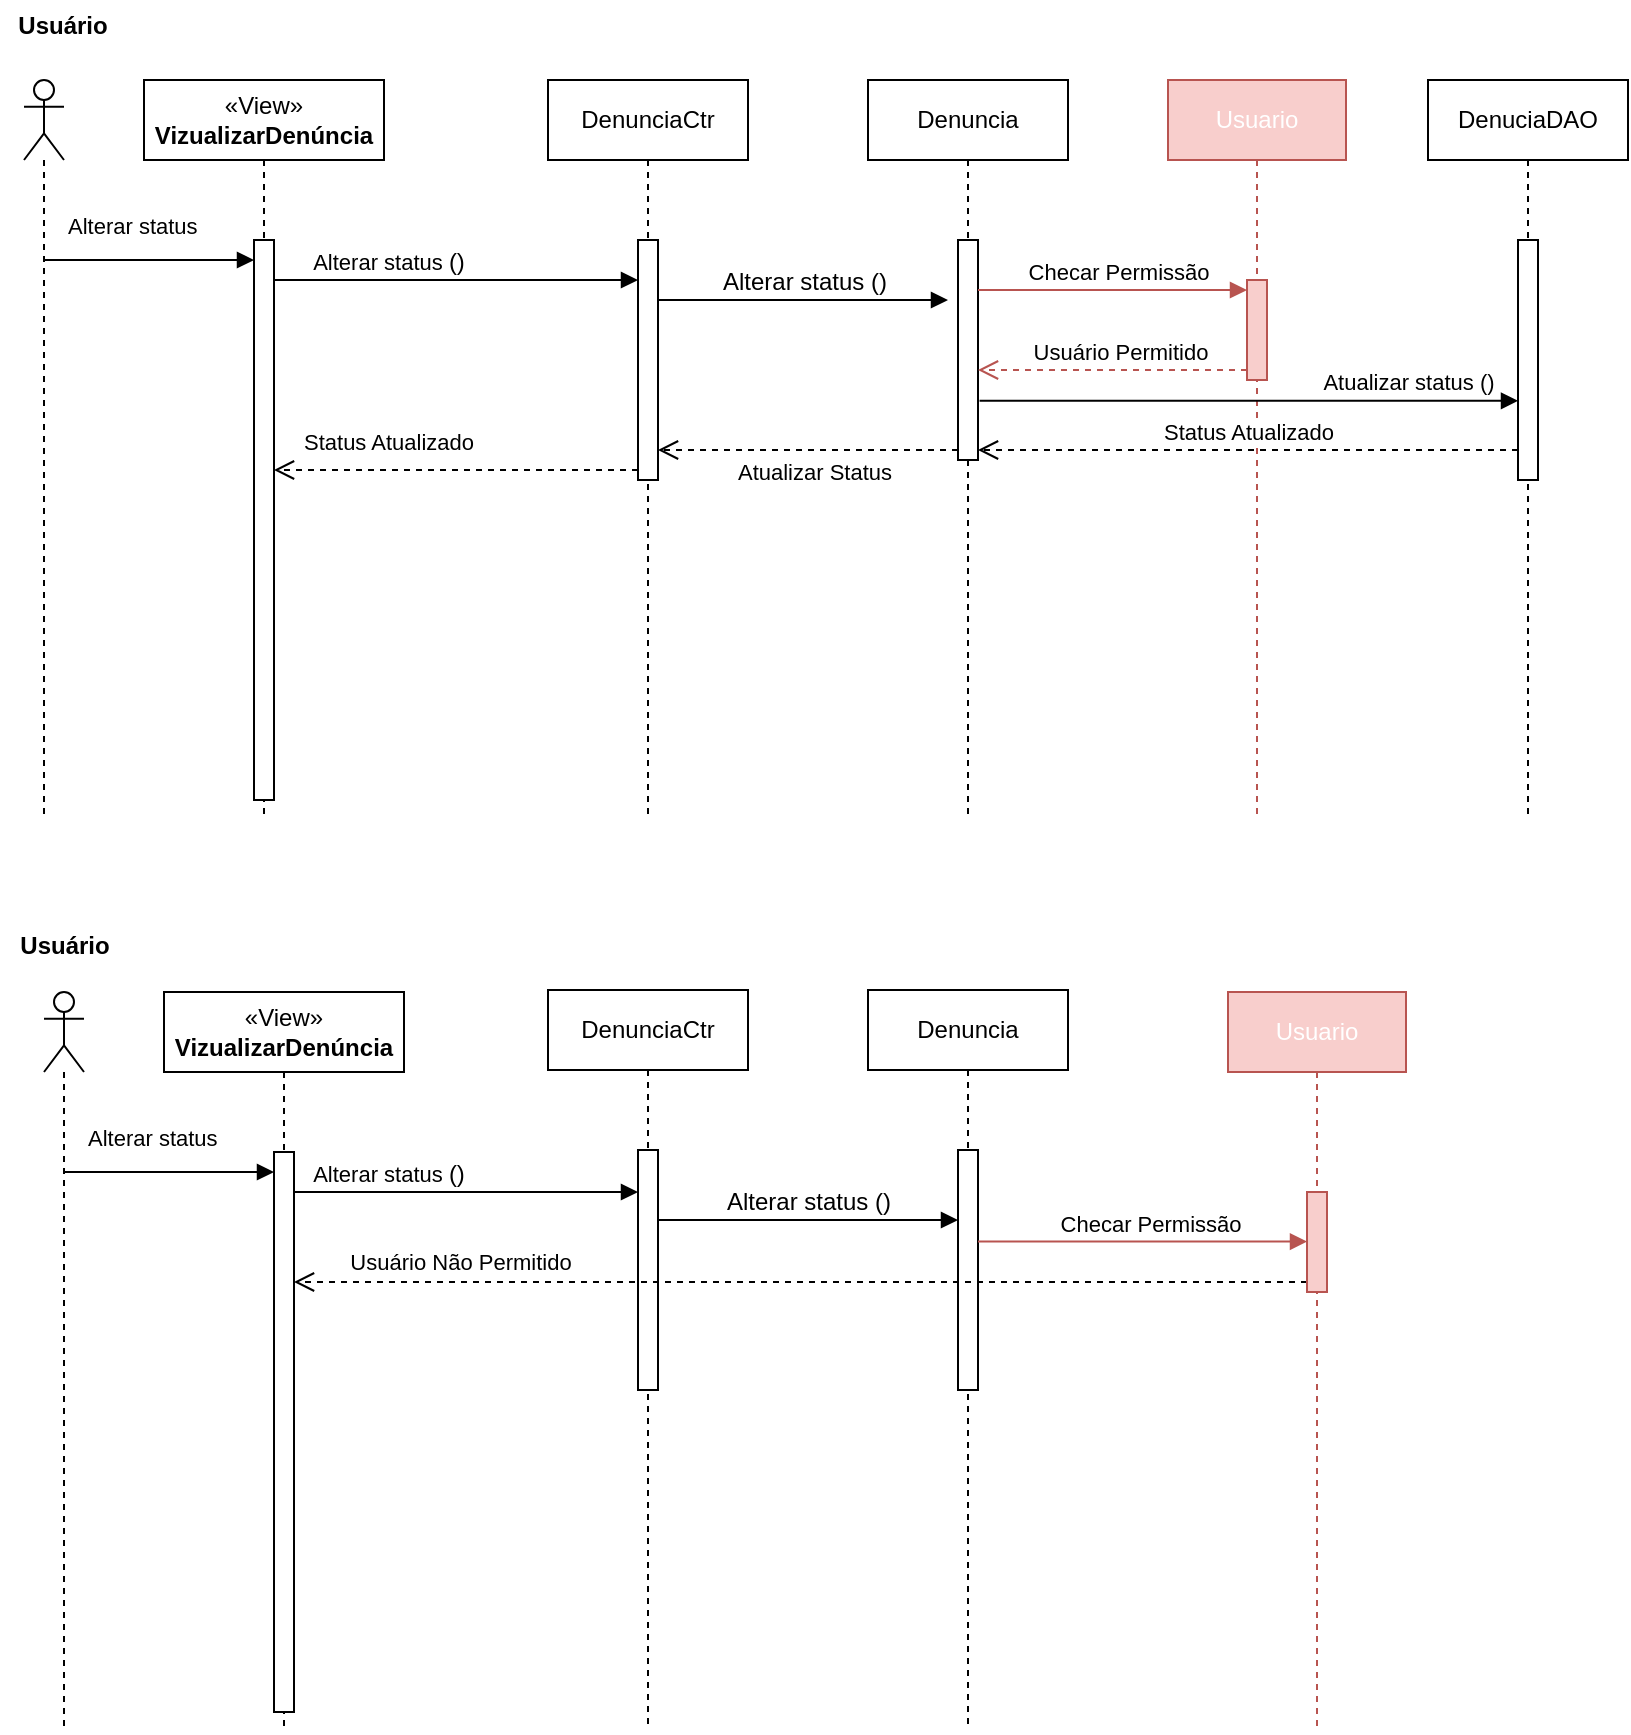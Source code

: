 <mxfile version="24.2.2" type="github">
  <diagram name="Página-1" id="4ceSmc05OF6gjCyTfzVN">
    <mxGraphModel dx="2729" dy="464" grid="1" gridSize="10" guides="1" tooltips="1" connect="1" arrows="1" fold="1" page="1" pageScale="1" pageWidth="827" pageHeight="1169" math="0" shadow="0">
      <root>
        <mxCell id="0" />
        <mxCell id="1" parent="0" />
        <mxCell id="JvUYxdvu8FhoPcDbTbcZ-1" value="" style="shape=umlLifeline;perimeter=lifelinePerimeter;whiteSpace=wrap;html=1;container=1;dropTarget=0;collapsible=0;recursiveResize=0;outlineConnect=0;portConstraint=eastwest;newEdgeStyle={&quot;curved&quot;:0,&quot;rounded&quot;:0};participant=umlActor;" vertex="1" parent="1">
          <mxGeometry x="-1642" y="130" width="20" height="370" as="geometry" />
        </mxCell>
        <mxCell id="JvUYxdvu8FhoPcDbTbcZ-2" value="«View»&lt;br&gt;&lt;b&gt;VizualizarDenúncia&lt;/b&gt;" style="shape=umlLifeline;perimeter=lifelinePerimeter;whiteSpace=wrap;html=1;container=1;dropTarget=0;collapsible=0;recursiveResize=0;outlineConnect=0;portConstraint=eastwest;newEdgeStyle={&quot;curved&quot;:0,&quot;rounded&quot;:0};" vertex="1" parent="1">
          <mxGeometry x="-1582" y="130" width="120" height="370" as="geometry" />
        </mxCell>
        <mxCell id="JvUYxdvu8FhoPcDbTbcZ-3" value="" style="html=1;points=[[0,0,0,0,5],[0,1,0,0,-5],[1,0,0,0,5],[1,1,0,0,-5]];perimeter=orthogonalPerimeter;outlineConnect=0;targetShapes=umlLifeline;portConstraint=eastwest;newEdgeStyle={&quot;curved&quot;:0,&quot;rounded&quot;:0};" vertex="1" parent="JvUYxdvu8FhoPcDbTbcZ-2">
          <mxGeometry x="55" y="80" width="10" height="280" as="geometry" />
        </mxCell>
        <mxCell id="JvUYxdvu8FhoPcDbTbcZ-4" value="&lt;span style=&quot;font-family: Helvetica; font-size: 12px; font-style: normal; font-variant-ligatures: normal; font-variant-caps: normal; font-weight: 400; letter-spacing: normal; orphans: 2; text-align: center; text-indent: 0px; text-transform: none; widows: 2; word-spacing: 0px; -webkit-text-stroke-width: 0px; white-space: nowrap; text-decoration-thickness: initial; text-decoration-style: initial; text-decoration-color: initial; float: none; display: inline !important;&quot;&gt;Denuncia&lt;/span&gt;" style="shape=umlLifeline;perimeter=lifelinePerimeter;whiteSpace=wrap;html=1;container=1;dropTarget=0;collapsible=0;recursiveResize=0;outlineConnect=0;portConstraint=eastwest;newEdgeStyle={&quot;curved&quot;:0,&quot;rounded&quot;:0};" vertex="1" parent="1">
          <mxGeometry x="-1220" y="130" width="100" height="370" as="geometry" />
        </mxCell>
        <mxCell id="JvUYxdvu8FhoPcDbTbcZ-6" value="" style="html=1;points=[[0,0,0,0,5],[0,1,0,0,-5],[1,0,0,0,5],[1,1,0,0,-5]];perimeter=orthogonalPerimeter;outlineConnect=0;targetShapes=umlLifeline;portConstraint=eastwest;newEdgeStyle={&quot;curved&quot;:0,&quot;rounded&quot;:0};" vertex="1" parent="JvUYxdvu8FhoPcDbTbcZ-4">
          <mxGeometry x="45" y="80" width="10" height="110" as="geometry" />
        </mxCell>
        <mxCell id="JvUYxdvu8FhoPcDbTbcZ-7" value="DenuciaDAO" style="shape=umlLifeline;perimeter=lifelinePerimeter;whiteSpace=wrap;html=1;container=1;dropTarget=0;collapsible=0;recursiveResize=0;outlineConnect=0;portConstraint=eastwest;newEdgeStyle={&quot;curved&quot;:0,&quot;rounded&quot;:0};" vertex="1" parent="1">
          <mxGeometry x="-940" y="130" width="100" height="370" as="geometry" />
        </mxCell>
        <mxCell id="JvUYxdvu8FhoPcDbTbcZ-9" value="" style="html=1;points=[[0,0,0,0,5],[0,1,0,0,-5],[1,0,0,0,5],[1,1,0,0,-5]];perimeter=orthogonalPerimeter;outlineConnect=0;targetShapes=umlLifeline;portConstraint=eastwest;newEdgeStyle={&quot;curved&quot;:0,&quot;rounded&quot;:0};" vertex="1" parent="JvUYxdvu8FhoPcDbTbcZ-7">
          <mxGeometry x="45" y="80" width="10" height="120" as="geometry" />
        </mxCell>
        <mxCell id="JvUYxdvu8FhoPcDbTbcZ-10" value="&lt;span style=&quot;text-wrap: nowrap;&quot;&gt;DenunciaCtr&lt;/span&gt;" style="shape=umlLifeline;perimeter=lifelinePerimeter;whiteSpace=wrap;html=1;container=1;dropTarget=0;collapsible=0;recursiveResize=0;outlineConnect=0;portConstraint=eastwest;newEdgeStyle={&quot;curved&quot;:0,&quot;rounded&quot;:0};" vertex="1" parent="1">
          <mxGeometry x="-1380" y="130" width="100" height="370" as="geometry" />
        </mxCell>
        <mxCell id="JvUYxdvu8FhoPcDbTbcZ-12" value="" style="html=1;points=[[0,0,0,0,5],[0,1,0,0,-5],[1,0,0,0,5],[1,1,0,0,-5]];perimeter=orthogonalPerimeter;outlineConnect=0;targetShapes=umlLifeline;portConstraint=eastwest;newEdgeStyle={&quot;curved&quot;:0,&quot;rounded&quot;:0};" vertex="1" parent="JvUYxdvu8FhoPcDbTbcZ-10">
          <mxGeometry x="45" y="80" width="10" height="120" as="geometry" />
        </mxCell>
        <mxCell id="JvUYxdvu8FhoPcDbTbcZ-13" value="Alterar status&amp;nbsp;" style="endArrow=block;endFill=1;html=1;edgeStyle=orthogonalEdgeStyle;align=left;verticalAlign=top;rounded=0;entryX=-0.166;entryY=0.047;entryDx=0;entryDy=0;entryPerimeter=0;" edge="1" parent="1">
          <mxGeometry x="-0.808" y="30" relative="1" as="geometry">
            <mxPoint x="-1632.071" y="220" as="sourcePoint" />
            <mxPoint x="-1527" y="220" as="targetPoint" />
            <mxPoint as="offset" />
            <Array as="points">
              <mxPoint x="-1547" y="220" />
              <mxPoint x="-1547" y="220" />
            </Array>
          </mxGeometry>
        </mxCell>
        <mxCell id="JvUYxdvu8FhoPcDbTbcZ-14" value="&lt;span style=&quot;font-family: Helvetica; font-size: 12px; font-style: normal; font-variant-ligatures: normal; font-variant-caps: normal; font-weight: 400; letter-spacing: normal; orphans: 2; text-align: center; text-indent: 0px; text-transform: none; widows: 2; word-spacing: 0px; -webkit-text-stroke-width: 0px; white-space: nowrap; text-decoration-thickness: initial; text-decoration-style: initial; text-decoration-color: initial; float: none; display: inline !important;&quot;&gt;&lt;font color=&quot;#ffffff&quot;&gt;Usuario&lt;/font&gt;&lt;/span&gt;" style="shape=umlLifeline;perimeter=lifelinePerimeter;whiteSpace=wrap;html=1;container=1;dropTarget=0;collapsible=0;recursiveResize=0;outlineConnect=0;portConstraint=eastwest;newEdgeStyle={&quot;curved&quot;:0,&quot;rounded&quot;:0};fillColor=#f8cecc;strokeColor=#b85450;" vertex="1" parent="1">
          <mxGeometry x="-1070" y="130" width="89" height="370" as="geometry" />
        </mxCell>
        <mxCell id="JvUYxdvu8FhoPcDbTbcZ-15" value="" style="html=1;points=[[0,0,0,0,5],[0,1,0,0,-5],[1,0,0,0,5],[1,1,0,0,-5]];perimeter=orthogonalPerimeter;outlineConnect=0;targetShapes=umlLifeline;portConstraint=eastwest;newEdgeStyle={&quot;curved&quot;:0,&quot;rounded&quot;:0};fillColor=#f8cecc;strokeColor=#b85450;" vertex="1" parent="JvUYxdvu8FhoPcDbTbcZ-14">
          <mxGeometry x="39.5" y="100" width="10" height="50" as="geometry" />
        </mxCell>
        <mxCell id="JvUYxdvu8FhoPcDbTbcZ-21" value="Checar Permissão" style="html=1;verticalAlign=bottom;endArrow=block;curved=0;rounded=0;fillColor=#f8cecc;strokeColor=#b85450;entryX=0;entryY=0;entryDx=0;entryDy=5;entryPerimeter=0;" edge="1" parent="1" source="JvUYxdvu8FhoPcDbTbcZ-6" target="JvUYxdvu8FhoPcDbTbcZ-15">
          <mxGeometry x="0.042" relative="1" as="geometry">
            <mxPoint x="-905" y="375" as="sourcePoint" />
            <mxPoint as="offset" />
            <mxPoint x="-905" y="430" as="targetPoint" />
            <Array as="points" />
          </mxGeometry>
        </mxCell>
        <mxCell id="JvUYxdvu8FhoPcDbTbcZ-25" value="Usuário Permitido" style="html=1;verticalAlign=bottom;endArrow=open;dashed=1;endSize=8;curved=0;rounded=0;exitX=0;exitY=1;exitDx=0;exitDy=-5;fillColor=#f8cecc;strokeColor=#b85450;exitPerimeter=0;" edge="1" parent="1" source="JvUYxdvu8FhoPcDbTbcZ-15" target="JvUYxdvu8FhoPcDbTbcZ-6">
          <mxGeometry x="-0.048" relative="1" as="geometry">
            <mxPoint x="-1120" y="475" as="targetPoint" />
            <mxPoint as="offset" />
            <mxPoint x="-880" y="475" as="sourcePoint" />
          </mxGeometry>
        </mxCell>
        <mxCell id="JvUYxdvu8FhoPcDbTbcZ-28" value="&lt;span style=&quot;text-align: left;&quot;&gt;Alterar status&amp;nbsp;&lt;/span&gt;&lt;span style=&quot;font-size: 12px; text-align: left;&quot;&gt;()&lt;/span&gt;" style="html=1;verticalAlign=bottom;endArrow=block;curved=0;rounded=0;" edge="1" parent="1" target="JvUYxdvu8FhoPcDbTbcZ-12">
          <mxGeometry x="-0.374" relative="1" as="geometry">
            <mxPoint x="-1517" y="230" as="sourcePoint" />
            <mxPoint as="offset" />
            <mxPoint x="-1397" y="230" as="targetPoint" />
          </mxGeometry>
        </mxCell>
        <mxCell id="JvUYxdvu8FhoPcDbTbcZ-29" value="&lt;div style=&quot;text-align: left;&quot;&gt;&lt;span style=&quot;font-size: 12px;&quot;&gt;Alterar status ()&lt;/span&gt;&lt;/div&gt;" style="html=1;verticalAlign=bottom;endArrow=block;curved=0;rounded=0;" edge="1" parent="1" source="JvUYxdvu8FhoPcDbTbcZ-12">
          <mxGeometry relative="1" as="geometry">
            <mxPoint x="-1255" y="240" as="sourcePoint" />
            <mxPoint as="offset" />
            <mxPoint x="-1180" y="240" as="targetPoint" />
          </mxGeometry>
        </mxCell>
        <mxCell id="JvUYxdvu8FhoPcDbTbcZ-31" value="Status Atualizado" style="html=1;verticalAlign=bottom;endArrow=open;dashed=1;endSize=8;curved=0;rounded=0;entryX=1;entryY=1;entryDx=0;entryDy=-5;entryPerimeter=0;" edge="1" parent="1" source="JvUYxdvu8FhoPcDbTbcZ-9" target="JvUYxdvu8FhoPcDbTbcZ-6">
          <mxGeometry relative="1" as="geometry">
            <mxPoint x="-1130" y="315" as="targetPoint" />
            <mxPoint x="-1010.5" y="314.5" as="sourcePoint" />
          </mxGeometry>
        </mxCell>
        <mxCell id="JvUYxdvu8FhoPcDbTbcZ-32" value="Atualizar Status" style="html=1;verticalAlign=bottom;endArrow=open;dashed=1;endSize=8;curved=0;rounded=0;exitX=0;exitY=1;exitDx=0;exitDy=-5;exitPerimeter=0;" edge="1" parent="1" source="JvUYxdvu8FhoPcDbTbcZ-6" target="JvUYxdvu8FhoPcDbTbcZ-12">
          <mxGeometry x="-0.035" y="20" relative="1" as="geometry">
            <mxPoint x="-1255" y="310" as="targetPoint" />
            <mxPoint x="-1180" y="315" as="sourcePoint" />
            <mxPoint as="offset" />
          </mxGeometry>
        </mxCell>
        <mxCell id="JvUYxdvu8FhoPcDbTbcZ-38" value="" style="html=1;verticalAlign=bottom;endArrow=block;curved=0;rounded=0;exitX=1.078;exitY=0.731;exitDx=0;exitDy=0;exitPerimeter=0;" edge="1" parent="1" source="JvUYxdvu8FhoPcDbTbcZ-6" target="JvUYxdvu8FhoPcDbTbcZ-9">
          <mxGeometry relative="1" as="geometry">
            <mxPoint x="-1160" y="290" as="sourcePoint" />
            <mxPoint as="offset" />
            <mxPoint x="-900" y="290" as="targetPoint" />
          </mxGeometry>
        </mxCell>
        <mxCell id="JvUYxdvu8FhoPcDbTbcZ-66" value="Atualizar status ()" style="edgeLabel;html=1;align=center;verticalAlign=middle;resizable=0;points=[];" vertex="1" connectable="0" parent="JvUYxdvu8FhoPcDbTbcZ-38">
          <mxGeometry x="0.476" y="2" relative="1" as="geometry">
            <mxPoint x="15" y="-8" as="offset" />
          </mxGeometry>
        </mxCell>
        <mxCell id="JvUYxdvu8FhoPcDbTbcZ-42" value="Status Atualizado" style="html=1;verticalAlign=bottom;endArrow=open;dashed=1;endSize=8;curved=0;rounded=0;fillColor=#f8cecc;strokeColor=#000000;exitX=0;exitY=1;exitDx=0;exitDy=-5;exitPerimeter=0;" edge="1" parent="1" source="JvUYxdvu8FhoPcDbTbcZ-12" target="JvUYxdvu8FhoPcDbTbcZ-3">
          <mxGeometry x="0.374" y="-5" relative="1" as="geometry">
            <mxPoint x="-1380" y="325" as="targetPoint" />
            <mxPoint as="offset" />
            <mxPoint x="-1270" y="320" as="sourcePoint" />
          </mxGeometry>
        </mxCell>
        <mxCell id="JvUYxdvu8FhoPcDbTbcZ-45" value="Usuário" style="text;align=center;fontStyle=1;verticalAlign=middle;spacingLeft=3;spacingRight=3;strokeColor=none;rotatable=0;points=[[0,0.5],[1,0.5]];portConstraint=eastwest;html=1;" vertex="1" parent="1">
          <mxGeometry x="-1654" y="90" width="62" height="26" as="geometry" />
        </mxCell>
        <mxCell id="JvUYxdvu8FhoPcDbTbcZ-46" value="" style="shape=umlLifeline;perimeter=lifelinePerimeter;whiteSpace=wrap;html=1;container=1;dropTarget=0;collapsible=0;recursiveResize=0;outlineConnect=0;portConstraint=eastwest;newEdgeStyle={&quot;curved&quot;:0,&quot;rounded&quot;:0};participant=umlActor;" vertex="1" parent="1">
          <mxGeometry x="-1632" y="586" width="20" height="370" as="geometry" />
        </mxCell>
        <mxCell id="JvUYxdvu8FhoPcDbTbcZ-47" value="«View»&lt;br&gt;&lt;b&gt;VizualizarDenúncia&lt;/b&gt;" style="shape=umlLifeline;perimeter=lifelinePerimeter;whiteSpace=wrap;html=1;container=1;dropTarget=0;collapsible=0;recursiveResize=0;outlineConnect=0;portConstraint=eastwest;newEdgeStyle={&quot;curved&quot;:0,&quot;rounded&quot;:0};" vertex="1" parent="1">
          <mxGeometry x="-1572" y="586" width="120" height="370" as="geometry" />
        </mxCell>
        <mxCell id="JvUYxdvu8FhoPcDbTbcZ-48" value="" style="html=1;points=[[0,0,0,0,5],[0,1,0,0,-5],[1,0,0,0,5],[1,1,0,0,-5]];perimeter=orthogonalPerimeter;outlineConnect=0;targetShapes=umlLifeline;portConstraint=eastwest;newEdgeStyle={&quot;curved&quot;:0,&quot;rounded&quot;:0};" vertex="1" parent="JvUYxdvu8FhoPcDbTbcZ-47">
          <mxGeometry x="55" y="80" width="10" height="280" as="geometry" />
        </mxCell>
        <mxCell id="JvUYxdvu8FhoPcDbTbcZ-49" value="&lt;span style=&quot;font-family: Helvetica; font-size: 12px; font-style: normal; font-variant-ligatures: normal; font-variant-caps: normal; font-weight: 400; letter-spacing: normal; orphans: 2; text-align: center; text-indent: 0px; text-transform: none; widows: 2; word-spacing: 0px; -webkit-text-stroke-width: 0px; white-space: nowrap; text-decoration-thickness: initial; text-decoration-style: initial; text-decoration-color: initial; float: none; display: inline !important;&quot;&gt;Denuncia&lt;/span&gt;" style="shape=umlLifeline;perimeter=lifelinePerimeter;whiteSpace=wrap;html=1;container=1;dropTarget=0;collapsible=0;recursiveResize=0;outlineConnect=0;portConstraint=eastwest;newEdgeStyle={&quot;curved&quot;:0,&quot;rounded&quot;:0};" vertex="1" parent="1">
          <mxGeometry x="-1220" y="585" width="100" height="370" as="geometry" />
        </mxCell>
        <mxCell id="JvUYxdvu8FhoPcDbTbcZ-50" value="" style="html=1;points=[[0,0,0,0,5],[0,1,0,0,-5],[1,0,0,0,5],[1,1,0,0,-5]];perimeter=orthogonalPerimeter;outlineConnect=0;targetShapes=umlLifeline;portConstraint=eastwest;newEdgeStyle={&quot;curved&quot;:0,&quot;rounded&quot;:0};" vertex="1" parent="JvUYxdvu8FhoPcDbTbcZ-49">
          <mxGeometry x="45" y="80" width="10" height="120" as="geometry" />
        </mxCell>
        <mxCell id="JvUYxdvu8FhoPcDbTbcZ-51" value="&lt;span style=&quot;text-wrap: nowrap;&quot;&gt;DenunciaCtr&lt;/span&gt;" style="shape=umlLifeline;perimeter=lifelinePerimeter;whiteSpace=wrap;html=1;container=1;dropTarget=0;collapsible=0;recursiveResize=0;outlineConnect=0;portConstraint=eastwest;newEdgeStyle={&quot;curved&quot;:0,&quot;rounded&quot;:0};" vertex="1" parent="1">
          <mxGeometry x="-1380" y="585" width="100" height="370" as="geometry" />
        </mxCell>
        <mxCell id="JvUYxdvu8FhoPcDbTbcZ-52" value="" style="html=1;points=[[0,0,0,0,5],[0,1,0,0,-5],[1,0,0,0,5],[1,1,0,0,-5]];perimeter=orthogonalPerimeter;outlineConnect=0;targetShapes=umlLifeline;portConstraint=eastwest;newEdgeStyle={&quot;curved&quot;:0,&quot;rounded&quot;:0};" vertex="1" parent="JvUYxdvu8FhoPcDbTbcZ-51">
          <mxGeometry x="45" y="80" width="10" height="120" as="geometry" />
        </mxCell>
        <mxCell id="JvUYxdvu8FhoPcDbTbcZ-53" value="Alterar status&amp;nbsp;" style="endArrow=block;endFill=1;html=1;edgeStyle=orthogonalEdgeStyle;align=left;verticalAlign=top;rounded=0;entryX=-0.166;entryY=0.047;entryDx=0;entryDy=0;entryPerimeter=0;" edge="1" parent="1">
          <mxGeometry x="-0.808" y="30" relative="1" as="geometry">
            <mxPoint x="-1622.071" y="676" as="sourcePoint" />
            <mxPoint x="-1517" y="676" as="targetPoint" />
            <mxPoint as="offset" />
            <Array as="points">
              <mxPoint x="-1537" y="676" />
              <mxPoint x="-1537" y="676" />
            </Array>
          </mxGeometry>
        </mxCell>
        <mxCell id="JvUYxdvu8FhoPcDbTbcZ-54" value="&lt;span style=&quot;font-family: Helvetica; font-size: 12px; font-style: normal; font-variant-ligatures: normal; font-variant-caps: normal; font-weight: 400; letter-spacing: normal; orphans: 2; text-align: center; text-indent: 0px; text-transform: none; widows: 2; word-spacing: 0px; -webkit-text-stroke-width: 0px; white-space: nowrap; text-decoration-thickness: initial; text-decoration-style: initial; text-decoration-color: initial; float: none; display: inline !important;&quot;&gt;&lt;font color=&quot;#ffffff&quot;&gt;Usuario&lt;/font&gt;&lt;/span&gt;" style="shape=umlLifeline;perimeter=lifelinePerimeter;whiteSpace=wrap;html=1;container=1;dropTarget=0;collapsible=0;recursiveResize=0;outlineConnect=0;portConstraint=eastwest;newEdgeStyle={&quot;curved&quot;:0,&quot;rounded&quot;:0};fillColor=#f8cecc;strokeColor=#b85450;" vertex="1" parent="1">
          <mxGeometry x="-1040" y="586" width="89" height="370" as="geometry" />
        </mxCell>
        <mxCell id="JvUYxdvu8FhoPcDbTbcZ-55" value="Checar Permissão" style="html=1;verticalAlign=bottom;endArrow=block;curved=0;rounded=0;fillColor=#f8cecc;strokeColor=#b85450;entryX=0;entryY=0;entryDx=0;entryDy=5;entryPerimeter=0;" edge="1" parent="1">
          <mxGeometry x="0.042" relative="1" as="geometry">
            <mxPoint x="-1165" y="710.76" as="sourcePoint" />
            <mxPoint as="offset" />
            <mxPoint x="-1000.5" y="710.76" as="targetPoint" />
            <Array as="points" />
          </mxGeometry>
        </mxCell>
        <mxCell id="JvUYxdvu8FhoPcDbTbcZ-56" value="Usuário Não Permitido" style="html=1;verticalAlign=bottom;endArrow=open;dashed=1;endSize=8;curved=0;rounded=0;exitX=0;exitY=1;exitDx=0;exitDy=-5;fillColor=#f8cecc;strokeColor=#000000;exitPerimeter=0;" edge="1" parent="1" source="JvUYxdvu8FhoPcDbTbcZ-63" target="JvUYxdvu8FhoPcDbTbcZ-48">
          <mxGeometry x="0.672" y="-1" relative="1" as="geometry">
            <mxPoint x="-1110" y="931" as="targetPoint" />
            <mxPoint as="offset" />
            <mxPoint x="-870" y="931" as="sourcePoint" />
          </mxGeometry>
        </mxCell>
        <mxCell id="JvUYxdvu8FhoPcDbTbcZ-57" value="&lt;span style=&quot;text-align: left;&quot;&gt;Alterar status&amp;nbsp;&lt;/span&gt;&lt;span style=&quot;font-size: 12px; text-align: left;&quot;&gt;()&lt;/span&gt;" style="html=1;verticalAlign=bottom;endArrow=block;curved=0;rounded=0;" edge="1" parent="1" target="JvUYxdvu8FhoPcDbTbcZ-52">
          <mxGeometry x="-0.454" relative="1" as="geometry">
            <mxPoint x="-1507" y="686" as="sourcePoint" />
            <mxPoint as="offset" />
            <mxPoint x="-1387" y="686" as="targetPoint" />
          </mxGeometry>
        </mxCell>
        <mxCell id="JvUYxdvu8FhoPcDbTbcZ-63" value="" style="html=1;points=[[0,0,0,0,5],[0,1,0,0,-5],[1,0,0,0,5],[1,1,0,0,-5]];perimeter=orthogonalPerimeter;outlineConnect=0;targetShapes=umlLifeline;portConstraint=eastwest;newEdgeStyle={&quot;curved&quot;:0,&quot;rounded&quot;:0};fillColor=#f8cecc;strokeColor=#b85450;" vertex="1" parent="1">
          <mxGeometry x="-1000.5" y="686" width="10" height="50" as="geometry" />
        </mxCell>
        <mxCell id="JvUYxdvu8FhoPcDbTbcZ-65" value="Usuário" style="text;align=center;fontStyle=1;verticalAlign=middle;spacingLeft=3;spacingRight=3;strokeColor=none;rotatable=0;points=[[0,0.5],[1,0.5]];portConstraint=eastwest;html=1;" vertex="1" parent="1">
          <mxGeometry x="-1653" y="550" width="62" height="26" as="geometry" />
        </mxCell>
        <mxCell id="JvUYxdvu8FhoPcDbTbcZ-67" value="&lt;div style=&quot;text-align: left;&quot;&gt;&lt;span style=&quot;font-size: 12px;&quot;&gt;Alterar status ()&lt;/span&gt;&lt;/div&gt;" style="html=1;verticalAlign=bottom;endArrow=block;curved=0;rounded=0;" edge="1" parent="1">
          <mxGeometry relative="1" as="geometry">
            <mxPoint x="-1325" y="700" as="sourcePoint" />
            <mxPoint as="offset" />
            <mxPoint x="-1175" y="700" as="targetPoint" />
          </mxGeometry>
        </mxCell>
      </root>
    </mxGraphModel>
  </diagram>
</mxfile>
